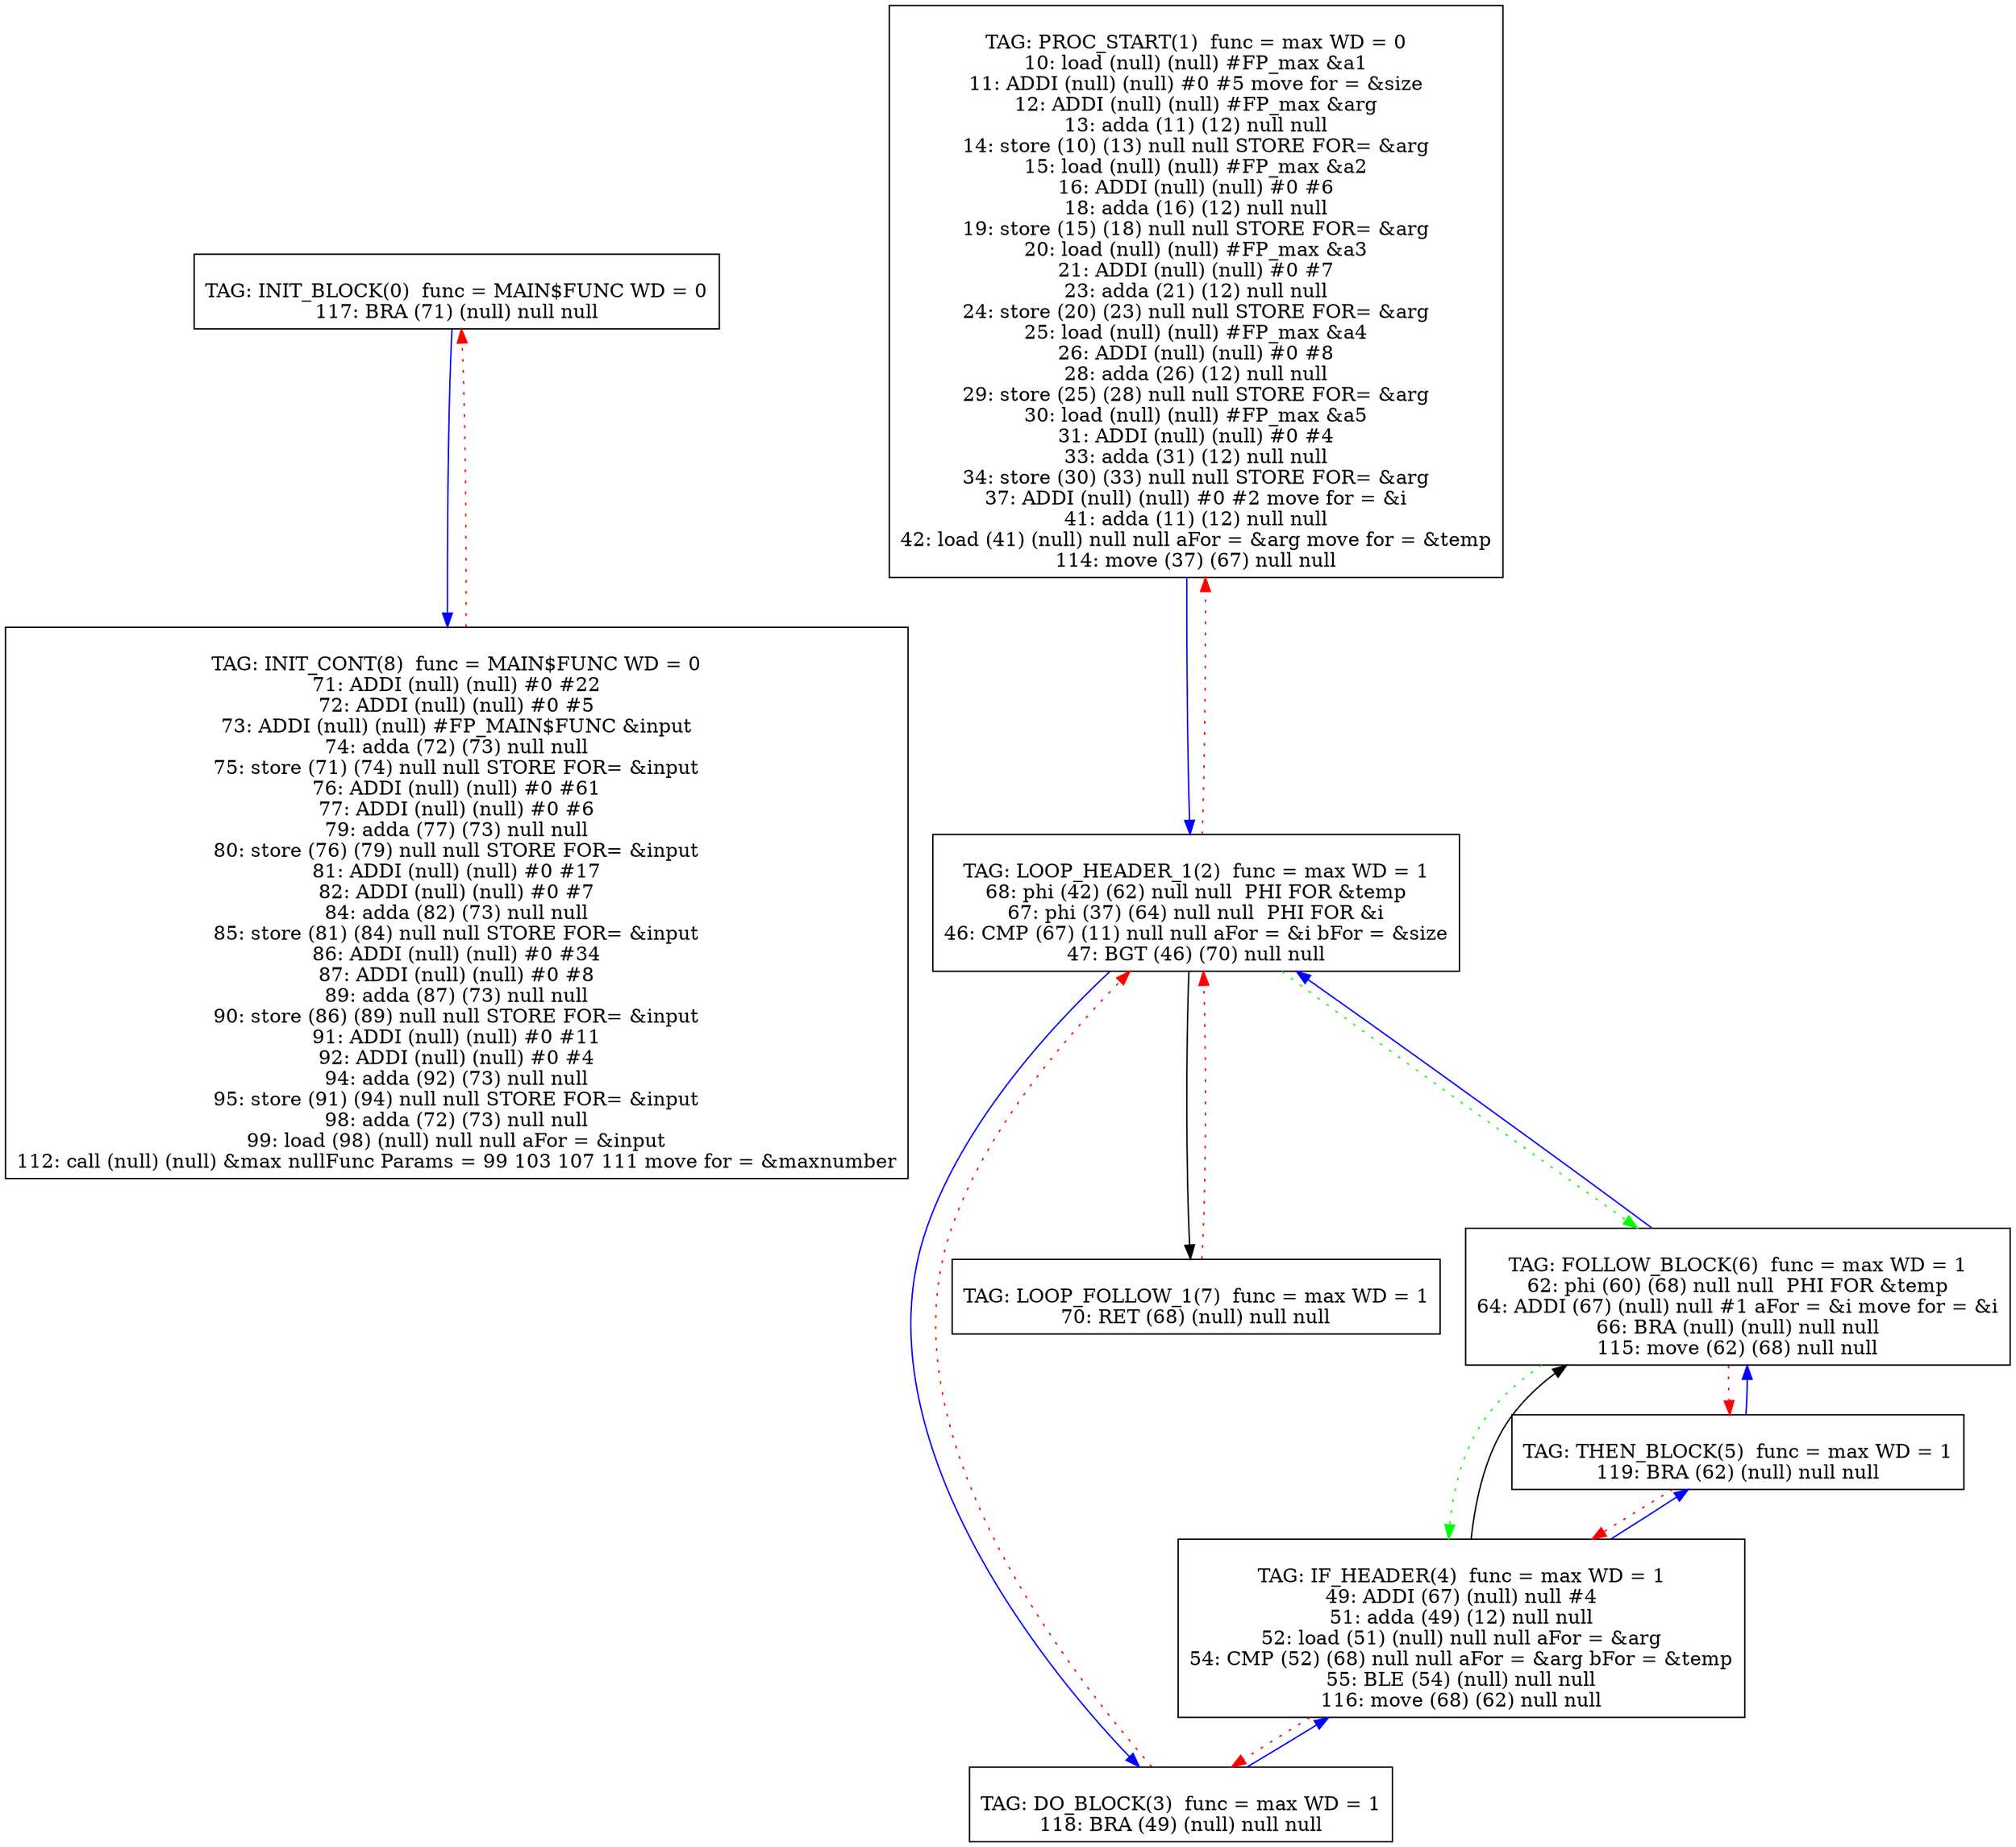 digraph {
0[label="
TAG: INIT_BLOCK(0)  func = MAIN$FUNC WD = 0
117: BRA (71) (null) null null
"];
0[shape=box];
0 -> 8[color=blue]
1[label="
TAG: PROC_START(1)  func = max WD = 0
10: load (null) (null) #FP_max &a1
11: ADDI (null) (null) #0 #5 move for = &size
12: ADDI (null) (null) #FP_max &arg
13: adda (11) (12) null null
14: store (10) (13) null null STORE FOR= &arg
15: load (null) (null) #FP_max &a2
16: ADDI (null) (null) #0 #6
18: adda (16) (12) null null
19: store (15) (18) null null STORE FOR= &arg
20: load (null) (null) #FP_max &a3
21: ADDI (null) (null) #0 #7
23: adda (21) (12) null null
24: store (20) (23) null null STORE FOR= &arg
25: load (null) (null) #FP_max &a4
26: ADDI (null) (null) #0 #8
28: adda (26) (12) null null
29: store (25) (28) null null STORE FOR= &arg
30: load (null) (null) #FP_max &a5
31: ADDI (null) (null) #0 #4
33: adda (31) (12) null null
34: store (30) (33) null null STORE FOR= &arg
37: ADDI (null) (null) #0 #2 move for = &i
41: adda (11) (12) null null
42: load (41) (null) null null aFor = &arg move for = &temp
114: move (37) (67) null null
"];
1[shape=box];
1 -> 2[color=blue]
2[label="
TAG: LOOP_HEADER_1(2)  func = max WD = 1
68: phi (42) (62) null null  PHI FOR &temp
67: phi (37) (64) null null  PHI FOR &i
46: CMP (67) (11) null null aFor = &i bFor = &size
47: BGT (46) (70) null null
"];
2[shape=box];
2 -> 3[color=blue]
2 -> 7[color=black]
2 -> 1[color=red][style=dotted]
2 -> 6[color=green][style=dotted]
3[label="
TAG: DO_BLOCK(3)  func = max WD = 1
118: BRA (49) (null) null null
"];
3[shape=box];
3 -> 4[color=blue]
3 -> 2[color=red][style=dotted]
4[label="
TAG: IF_HEADER(4)  func = max WD = 1
49: ADDI (67) (null) null #4
51: adda (49) (12) null null
52: load (51) (null) null null aFor = &arg
54: CMP (52) (68) null null aFor = &arg bFor = &temp
55: BLE (54) (null) null null
116: move (68) (62) null null
"];
4[shape=box];
4 -> 5[color=blue]
4 -> 6[color=black]
4 -> 3[color=red][style=dotted]
5[label="
TAG: THEN_BLOCK(5)  func = max WD = 1
119: BRA (62) (null) null null
"];
5[shape=box];
5 -> 6[color=blue]
5 -> 4[color=red][style=dotted]
6[label="
TAG: FOLLOW_BLOCK(6)  func = max WD = 1
62: phi (60) (68) null null  PHI FOR &temp
64: ADDI (67) (null) null #1 aFor = &i move for = &i
66: BRA (null) (null) null null
115: move (62) (68) null null
"];
6[shape=box];
6 -> 2[color=blue]
6 -> 5[color=red][style=dotted]
6 -> 4[color=green][style=dotted]
7[label="
TAG: LOOP_FOLLOW_1(7)  func = max WD = 1
70: RET (68) (null) null null
"];
7[shape=box];
7 -> 2[color=red][style=dotted]
8[label="
TAG: INIT_CONT(8)  func = MAIN$FUNC WD = 0
71: ADDI (null) (null) #0 #22
72: ADDI (null) (null) #0 #5
73: ADDI (null) (null) #FP_MAIN$FUNC &input
74: adda (72) (73) null null
75: store (71) (74) null null STORE FOR= &input
76: ADDI (null) (null) #0 #61
77: ADDI (null) (null) #0 #6
79: adda (77) (73) null null
80: store (76) (79) null null STORE FOR= &input
81: ADDI (null) (null) #0 #17
82: ADDI (null) (null) #0 #7
84: adda (82) (73) null null
85: store (81) (84) null null STORE FOR= &input
86: ADDI (null) (null) #0 #34
87: ADDI (null) (null) #0 #8
89: adda (87) (73) null null
90: store (86) (89) null null STORE FOR= &input
91: ADDI (null) (null) #0 #11
92: ADDI (null) (null) #0 #4
94: adda (92) (73) null null
95: store (91) (94) null null STORE FOR= &input
98: adda (72) (73) null null
99: load (98) (null) null null aFor = &input
112: call (null) (null) &max nullFunc Params = 99 103 107 111 move for = &maxnumber
"];
8[shape=box];
8 -> 0[color=red][style=dotted]
}